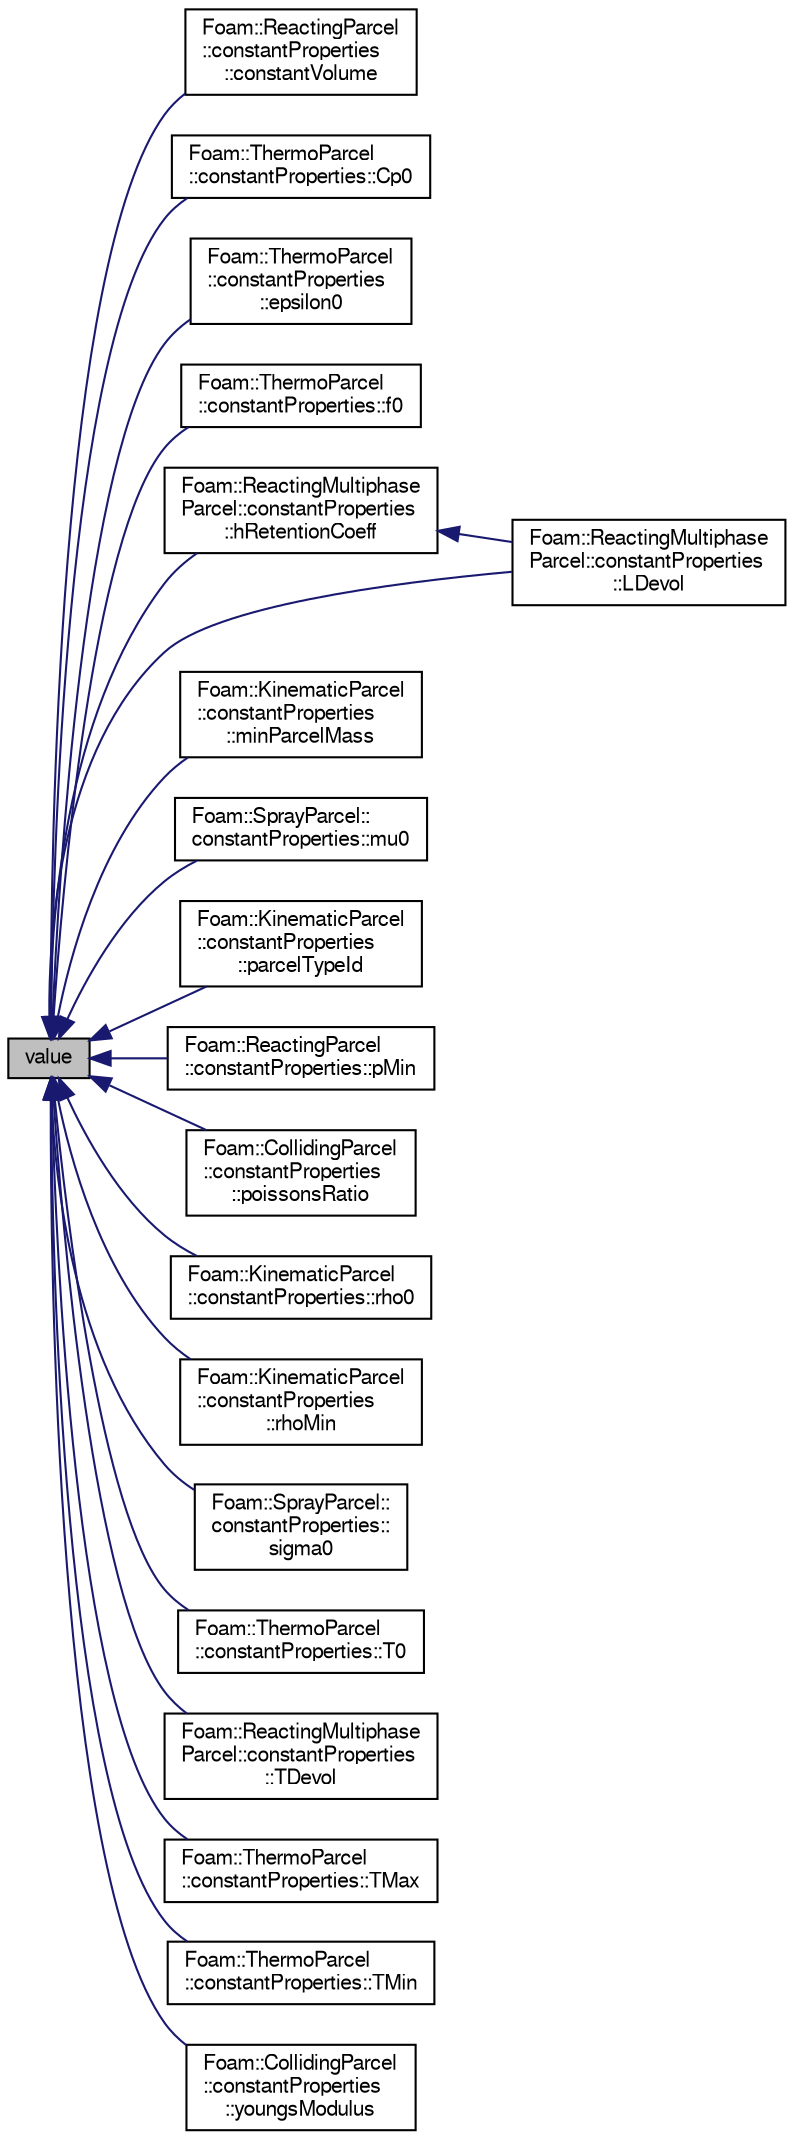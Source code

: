 digraph "value"
{
  bgcolor="transparent";
  edge [fontname="FreeSans",fontsize="10",labelfontname="FreeSans",labelfontsize="10"];
  node [fontname="FreeSans",fontsize="10",shape=record];
  rankdir="LR";
  Node11 [label="value",height=0.2,width=0.4,color="black", fillcolor="grey75", style="filled", fontcolor="black"];
  Node11 -> Node12 [dir="back",color="midnightblue",fontsize="10",style="solid",fontname="FreeSans"];
  Node12 [label="Foam::ReactingParcel\l::constantProperties\l::constantVolume",height=0.2,width=0.4,color="black",URL="$a23926.html#a2b1c2d67281b12043ab66bed04ef0f45",tooltip="Return const access to the constant volume flag. "];
  Node11 -> Node13 [dir="back",color="midnightblue",fontsize="10",style="solid",fontname="FreeSans"];
  Node13 [label="Foam::ThermoParcel\l::constantProperties::Cp0",height=0.2,width=0.4,color="black",URL="$a23942.html#ac3cbc1699f160a468db7842245b735c0",tooltip="Return const access to the particle specific heat capacity. "];
  Node11 -> Node14 [dir="back",color="midnightblue",fontsize="10",style="solid",fontname="FreeSans"];
  Node14 [label="Foam::ThermoParcel\l::constantProperties\l::epsilon0",height=0.2,width=0.4,color="black",URL="$a23942.html#a9c1e7470f16c3a5299268b69e40af7fb",tooltip="Return const access to the particle emissivity []. "];
  Node11 -> Node15 [dir="back",color="midnightblue",fontsize="10",style="solid",fontname="FreeSans"];
  Node15 [label="Foam::ThermoParcel\l::constantProperties::f0",height=0.2,width=0.4,color="black",URL="$a23942.html#a5796e7041ee41c3b11661098ba418af9",tooltip="Return const access to the particle scattering factor []. "];
  Node11 -> Node16 [dir="back",color="midnightblue",fontsize="10",style="solid",fontname="FreeSans"];
  Node16 [label="Foam::ReactingMultiphase\lParcel::constantProperties\l::hRetentionCoeff",height=0.2,width=0.4,color="black",URL="$a23914.html#a864e9268ced80ca00a3a0f01de466709",tooltip="Return const access to the fraction of enthalpy retained by. "];
  Node16 -> Node17 [dir="back",color="midnightblue",fontsize="10",style="solid",fontname="FreeSans"];
  Node17 [label="Foam::ReactingMultiphase\lParcel::constantProperties\l::LDevol",height=0.2,width=0.4,color="black",URL="$a23914.html#acea74aa0b24dbb1185781444246aa82a",tooltip="Return const access to the latent heat of devolatilisation. "];
  Node11 -> Node17 [dir="back",color="midnightblue",fontsize="10",style="solid",fontname="FreeSans"];
  Node11 -> Node18 [dir="back",color="midnightblue",fontsize="10",style="solid",fontname="FreeSans"];
  Node18 [label="Foam::KinematicParcel\l::constantProperties\l::minParcelMass",height=0.2,width=0.4,color="black",URL="$a23882.html#a58038b93bc6f5c3c6c70fd2fe312e33d",tooltip="Return const access to the minimum particle mass. "];
  Node11 -> Node19 [dir="back",color="midnightblue",fontsize="10",style="solid",fontname="FreeSans"];
  Node19 [label="Foam::SprayParcel::\lconstantProperties::mu0",height=0.2,width=0.4,color="black",URL="$a24538.html#a0f8699df56dacd50b55087c760b2337e",tooltip="Return const access to the initial dynamic viscosity. "];
  Node11 -> Node20 [dir="back",color="midnightblue",fontsize="10",style="solid",fontname="FreeSans"];
  Node20 [label="Foam::KinematicParcel\l::constantProperties\l::parcelTypeId",height=0.2,width=0.4,color="black",URL="$a23882.html#a8ea62d9453331a8f2205a70772575b4e",tooltip="Return const access to the parcel type id. "];
  Node11 -> Node21 [dir="back",color="midnightblue",fontsize="10",style="solid",fontname="FreeSans"];
  Node21 [label="Foam::ReactingParcel\l::constantProperties::pMin",height=0.2,width=0.4,color="black",URL="$a23926.html#a33e74513c08e1a80e6d42735d61c52ef",tooltip="Return const access to the minimum pressure. "];
  Node11 -> Node22 [dir="back",color="midnightblue",fontsize="10",style="solid",fontname="FreeSans"];
  Node22 [label="Foam::CollidingParcel\l::constantProperties\l::poissonsRatio",height=0.2,width=0.4,color="black",URL="$a23858.html#a18cd0f04d6773d5b9209fda7646d7d85",tooltip="Return const access to Poisson&#39;s ratio. "];
  Node11 -> Node23 [dir="back",color="midnightblue",fontsize="10",style="solid",fontname="FreeSans"];
  Node23 [label="Foam::KinematicParcel\l::constantProperties::rho0",height=0.2,width=0.4,color="black",URL="$a23882.html#a669a41f8a9377848da77571d4ccf7dce",tooltip="Return const access to the particle density. "];
  Node11 -> Node24 [dir="back",color="midnightblue",fontsize="10",style="solid",fontname="FreeSans"];
  Node24 [label="Foam::KinematicParcel\l::constantProperties\l::rhoMin",height=0.2,width=0.4,color="black",URL="$a23882.html#adfd7172865009fd43123b3a7ff2906f8",tooltip="Return const access to the minimum density. "];
  Node11 -> Node25 [dir="back",color="midnightblue",fontsize="10",style="solid",fontname="FreeSans"];
  Node25 [label="Foam::SprayParcel::\lconstantProperties::\lsigma0",height=0.2,width=0.4,color="black",URL="$a24538.html#a4e0a17b84aa1f6b5938871f455c7580f",tooltip="Return const access to the initial surface tension. "];
  Node11 -> Node26 [dir="back",color="midnightblue",fontsize="10",style="solid",fontname="FreeSans"];
  Node26 [label="Foam::ThermoParcel\l::constantProperties::T0",height=0.2,width=0.4,color="black",URL="$a23942.html#af8a4195c279eb93c6d27f3da2e666fe6",tooltip="Return const access to the particle initial temperature [K]. "];
  Node11 -> Node27 [dir="back",color="midnightblue",fontsize="10",style="solid",fontname="FreeSans"];
  Node27 [label="Foam::ReactingMultiphase\lParcel::constantProperties\l::TDevol",height=0.2,width=0.4,color="black",URL="$a23914.html#aa2b539741d8153945fa0b633a5d70756",tooltip="Return const access to the devolatilisation temperature. "];
  Node11 -> Node28 [dir="back",color="midnightblue",fontsize="10",style="solid",fontname="FreeSans"];
  Node28 [label="Foam::ThermoParcel\l::constantProperties::TMax",height=0.2,width=0.4,color="black",URL="$a23942.html#ad7b1e9b61671a97b66c56cfa6957153c",tooltip="Return const access to maximum temperature [K]. "];
  Node11 -> Node29 [dir="back",color="midnightblue",fontsize="10",style="solid",fontname="FreeSans"];
  Node29 [label="Foam::ThermoParcel\l::constantProperties::TMin",height=0.2,width=0.4,color="black",URL="$a23942.html#a95b456a6cb5a1ea80be2f4223716d3d6",tooltip="Return const access to minimum temperature [K]. "];
  Node11 -> Node30 [dir="back",color="midnightblue",fontsize="10",style="solid",fontname="FreeSans"];
  Node30 [label="Foam::CollidingParcel\l::constantProperties\l::youngsModulus",height=0.2,width=0.4,color="black",URL="$a23858.html#a04f7bf8fdc88627ad934adaa662f5a57",tooltip="Return const access to Young&#39;s Modulus. "];
}
